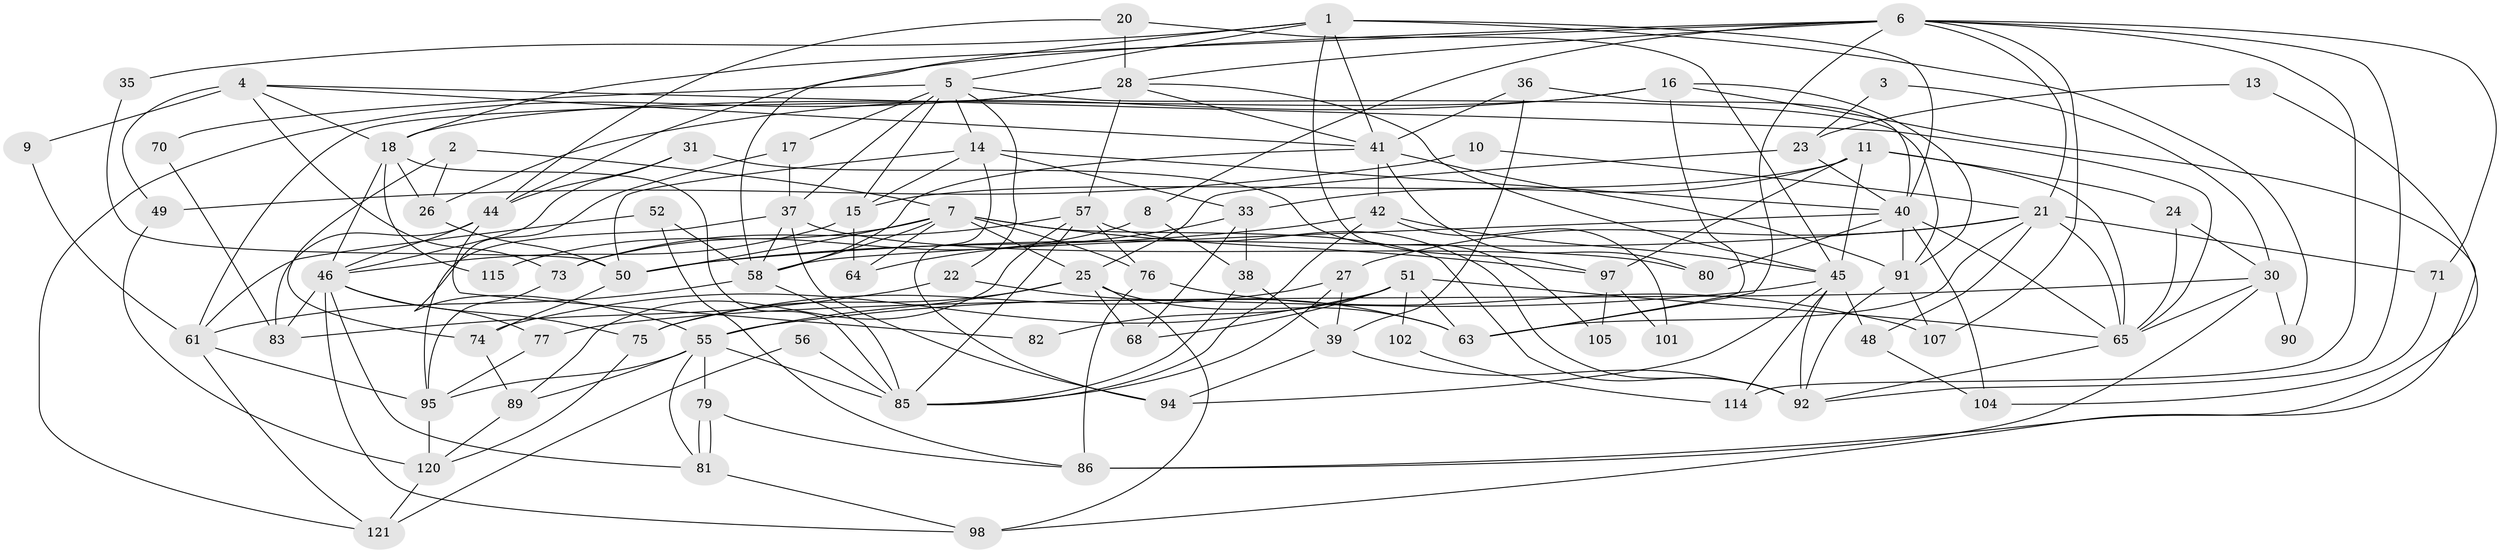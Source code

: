 // Generated by graph-tools (version 1.1) at 2025/52/02/27/25 19:52:03]
// undirected, 85 vertices, 200 edges
graph export_dot {
graph [start="1"]
  node [color=gray90,style=filled];
  1 [super="+99"];
  2;
  3;
  4 [super="+43"];
  5 [super="+59"];
  6 [super="+32"];
  7 [super="+72"];
  8 [super="+29"];
  9;
  10;
  11 [super="+12"];
  13;
  14 [super="+47"];
  15 [super="+122"];
  16 [super="+19"];
  17 [super="+69"];
  18 [super="+93"];
  20;
  21 [super="+34"];
  22;
  23;
  24;
  25 [super="+53"];
  26;
  27;
  28 [super="+100"];
  30 [super="+60"];
  31;
  33;
  35;
  36 [super="+112"];
  37 [super="+110"];
  38 [super="+67"];
  39;
  40 [super="+78"];
  41 [super="+84"];
  42;
  44;
  45 [super="+118"];
  46 [super="+54"];
  48;
  49;
  50 [super="+87"];
  51 [super="+62"];
  52;
  55 [super="+108"];
  56;
  57 [super="+66"];
  58;
  61 [super="+106"];
  63;
  64;
  65 [super="+113"];
  68;
  70;
  71;
  73;
  74 [super="+88"];
  75;
  76;
  77;
  79;
  80;
  81;
  82;
  83;
  85 [super="+96"];
  86 [super="+111"];
  89 [super="+116"];
  90;
  91 [super="+117"];
  92 [super="+119"];
  94;
  95 [super="+103"];
  97;
  98 [super="+109"];
  101;
  102;
  104;
  105;
  107;
  114;
  115;
  120;
  121;
  1 -- 58;
  1 -- 41;
  1 -- 90;
  1 -- 35;
  1 -- 5;
  1 -- 97;
  1 -- 40;
  2 -- 26;
  2 -- 74;
  2 -- 7;
  3 -- 23;
  3 -- 30;
  4 -- 73;
  4 -- 9 [weight=2];
  4 -- 49;
  4 -- 65;
  4 -- 41;
  4 -- 18;
  5 -- 17;
  5 -- 70;
  5 -- 22;
  5 -- 15;
  5 -- 14;
  5 -- 37;
  5 -- 91;
  6 -- 28;
  6 -- 44;
  6 -- 114;
  6 -- 21;
  6 -- 71;
  6 -- 107;
  6 -- 63;
  6 -- 18;
  6 -- 92;
  6 -- 8;
  7 -- 58;
  7 -- 50 [weight=2];
  7 -- 64;
  7 -- 92;
  7 -- 97;
  7 -- 115;
  7 -- 25;
  7 -- 76;
  8 -- 38 [weight=2];
  8 -- 73;
  9 -- 61;
  10 -- 21;
  10 -- 49;
  11 -- 33;
  11 -- 24;
  11 -- 97;
  11 -- 45;
  11 -- 15;
  11 -- 65;
  13 -- 23;
  13 -- 86;
  14 -- 94;
  14 -- 33;
  14 -- 50;
  14 -- 40;
  14 -- 15;
  15 -- 46;
  15 -- 64;
  16 -- 26;
  16 -- 63;
  16 -- 18;
  16 -- 98;
  16 -- 91;
  17 -- 55;
  17 -- 37;
  18 -- 26;
  18 -- 46;
  18 -- 115;
  18 -- 85;
  20 -- 45;
  20 -- 28;
  20 -- 44;
  21 -- 27;
  21 -- 50;
  21 -- 48;
  21 -- 71;
  21 -- 63;
  21 -- 65;
  22 -- 63;
  22 -- 83;
  23 -- 25;
  23 -- 40;
  24 -- 30;
  24 -- 65;
  25 -- 63;
  25 -- 55;
  25 -- 98;
  25 -- 68;
  25 -- 75;
  26 -- 50;
  27 -- 39;
  27 -- 75;
  27 -- 85;
  28 -- 45;
  28 -- 121;
  28 -- 41;
  28 -- 61;
  28 -- 57;
  30 -- 86;
  30 -- 90;
  30 -- 77;
  30 -- 65;
  31 -- 44;
  31 -- 105;
  31 -- 46;
  33 -- 64;
  33 -- 68;
  33 -- 38;
  35 -- 50;
  36 -- 40;
  36 -- 41;
  36 -- 39;
  37 -- 94;
  37 -- 58;
  37 -- 80;
  37 -- 95;
  38 -- 39;
  38 -- 85;
  39 -- 92;
  39 -- 94;
  40 -- 58;
  40 -- 80;
  40 -- 104;
  40 -- 91;
  40 -- 65;
  41 -- 58;
  41 -- 42;
  41 -- 80;
  41 -- 91;
  42 -- 85;
  42 -- 101;
  42 -- 50;
  42 -- 45;
  44 -- 82;
  44 -- 83;
  44 -- 46;
  45 -- 48;
  45 -- 114;
  45 -- 94;
  45 -- 92;
  45 -- 55;
  46 -- 81;
  46 -- 75;
  46 -- 77;
  46 -- 98;
  46 -- 83;
  48 -- 104;
  49 -- 120;
  50 -- 74;
  51 -- 63;
  51 -- 68;
  51 -- 82;
  51 -- 65 [weight=2];
  51 -- 102;
  51 -- 74;
  52 -- 58;
  52 -- 61;
  52 -- 86;
  55 -- 81;
  55 -- 95;
  55 -- 85;
  55 -- 89;
  55 -- 79;
  56 -- 121;
  56 -- 85;
  57 -- 89;
  57 -- 85;
  57 -- 73;
  57 -- 76;
  57 -- 92;
  58 -- 61;
  58 -- 85;
  61 -- 121;
  61 -- 95;
  65 -- 92;
  70 -- 83;
  71 -- 104;
  73 -- 95;
  74 -- 89;
  75 -- 120;
  76 -- 107;
  76 -- 86;
  77 -- 95;
  79 -- 81;
  79 -- 81;
  79 -- 86;
  81 -- 98;
  89 -- 120;
  91 -- 107;
  91 -- 92;
  95 -- 120;
  97 -- 101;
  97 -- 105;
  102 -- 114;
  120 -- 121;
}
